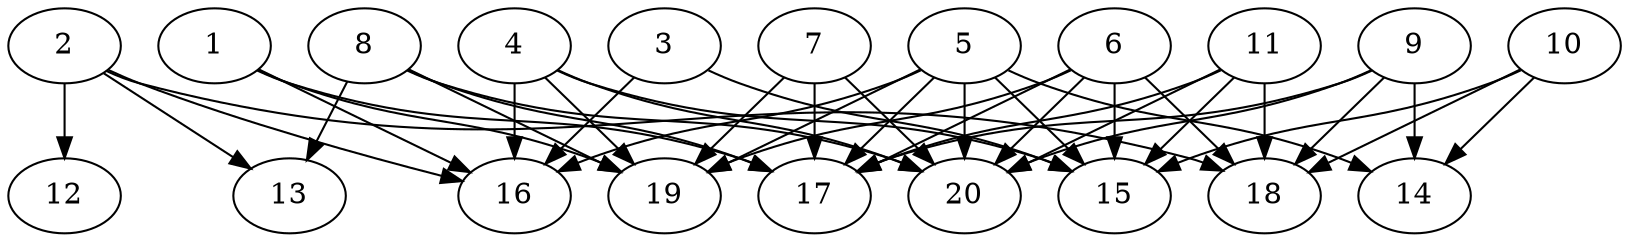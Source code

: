// DAG automatically generated by daggen at Wed Jul 24 21:21:55 2019
// ./daggen --dot -n 20 --ccr 0.4 --fat 0.8 --regular 0.5 --density 0.6 --mindata 5242880 --maxdata 52428800 
digraph G {
  1 [size="105034240", alpha="0.10", expect_size="42013696"] 
  1 -> 16 [size ="42013696"]
  1 -> 17 [size ="42013696"]
  1 -> 19 [size ="42013696"]
  2 [size="82229760", alpha="0.15", expect_size="32891904"] 
  2 -> 12 [size ="32891904"]
  2 -> 13 [size ="32891904"]
  2 -> 16 [size ="32891904"]
  2 -> 18 [size ="32891904"]
  3 [size="66595840", alpha="0.05", expect_size="26638336"] 
  3 -> 15 [size ="26638336"]
  3 -> 16 [size ="26638336"]
  4 [size="117616640", alpha="0.15", expect_size="47046656"] 
  4 -> 15 [size ="47046656"]
  4 -> 16 [size ="47046656"]
  4 -> 19 [size ="47046656"]
  4 -> 20 [size ="47046656"]
  5 [size="121610240", alpha="0.16", expect_size="48644096"] 
  5 -> 14 [size ="48644096"]
  5 -> 15 [size ="48644096"]
  5 -> 16 [size ="48644096"]
  5 -> 17 [size ="48644096"]
  5 -> 19 [size ="48644096"]
  5 -> 20 [size ="48644096"]
  6 [size="55306240", alpha="0.16", expect_size="22122496"] 
  6 -> 15 [size ="22122496"]
  6 -> 17 [size ="22122496"]
  6 -> 18 [size ="22122496"]
  6 -> 19 [size ="22122496"]
  6 -> 20 [size ="22122496"]
  7 [size="35166720", alpha="0.10", expect_size="14066688"] 
  7 -> 17 [size ="14066688"]
  7 -> 19 [size ="14066688"]
  7 -> 20 [size ="14066688"]
  8 [size="57169920", alpha="0.07", expect_size="22867968"] 
  8 -> 13 [size ="22867968"]
  8 -> 17 [size ="22867968"]
  8 -> 19 [size ="22867968"]
  8 -> 20 [size ="22867968"]
  9 [size="70131200", alpha="0.14", expect_size="28052480"] 
  9 -> 14 [size ="28052480"]
  9 -> 17 [size ="28052480"]
  9 -> 18 [size ="28052480"]
  9 -> 20 [size ="28052480"]
  10 [size="62056960", alpha="0.08", expect_size="24822784"] 
  10 -> 14 [size ="24822784"]
  10 -> 15 [size ="24822784"]
  10 -> 18 [size ="24822784"]
  11 [size="37601280", alpha="0.02", expect_size="15040512"] 
  11 -> 15 [size ="15040512"]
  11 -> 17 [size ="15040512"]
  11 -> 18 [size ="15040512"]
  11 -> 20 [size ="15040512"]
  12 [size="95580160", alpha="0.17", expect_size="38232064"] 
  13 [size="68656640", alpha="0.13", expect_size="27462656"] 
  14 [size="101071360", alpha="0.17", expect_size="40428544"] 
  15 [size="74201600", alpha="0.05", expect_size="29680640"] 
  16 [size="49305600", alpha="0.12", expect_size="19722240"] 
  17 [size="22781440", alpha="0.18", expect_size="9112576"] 
  18 [size="80401920", alpha="0.12", expect_size="32160768"] 
  19 [size="121223680", alpha="0.19", expect_size="48489472"] 
  20 [size="87994880", alpha="0.06", expect_size="35197952"] 
}
